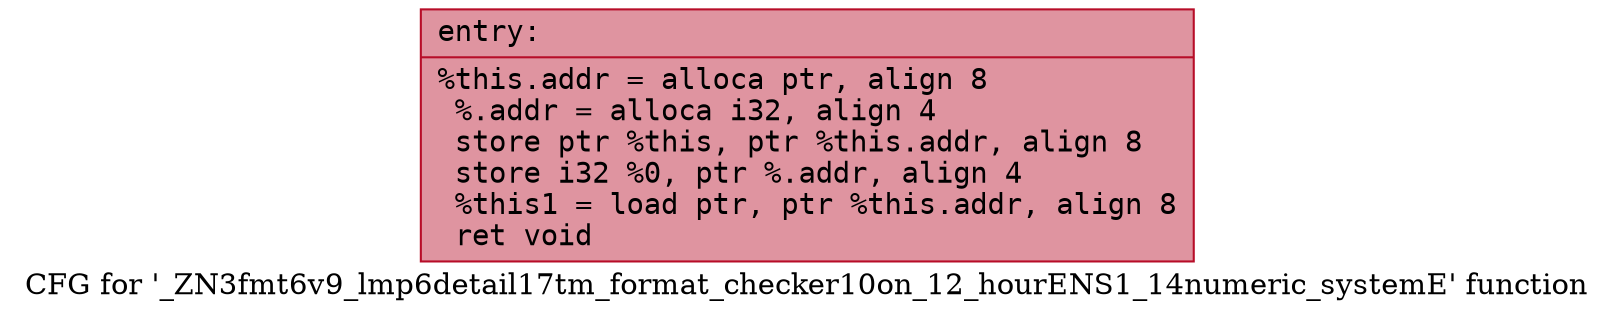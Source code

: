 digraph "CFG for '_ZN3fmt6v9_lmp6detail17tm_format_checker10on_12_hourENS1_14numeric_systemE' function" {
	label="CFG for '_ZN3fmt6v9_lmp6detail17tm_format_checker10on_12_hourENS1_14numeric_systemE' function";

	Node0x5584168f2490 [shape=record,color="#b70d28ff", style=filled, fillcolor="#b70d2870" fontname="Courier",label="{entry:\l|  %this.addr = alloca ptr, align 8\l  %.addr = alloca i32, align 4\l  store ptr %this, ptr %this.addr, align 8\l  store i32 %0, ptr %.addr, align 4\l  %this1 = load ptr, ptr %this.addr, align 8\l  ret void\l}"];
}
